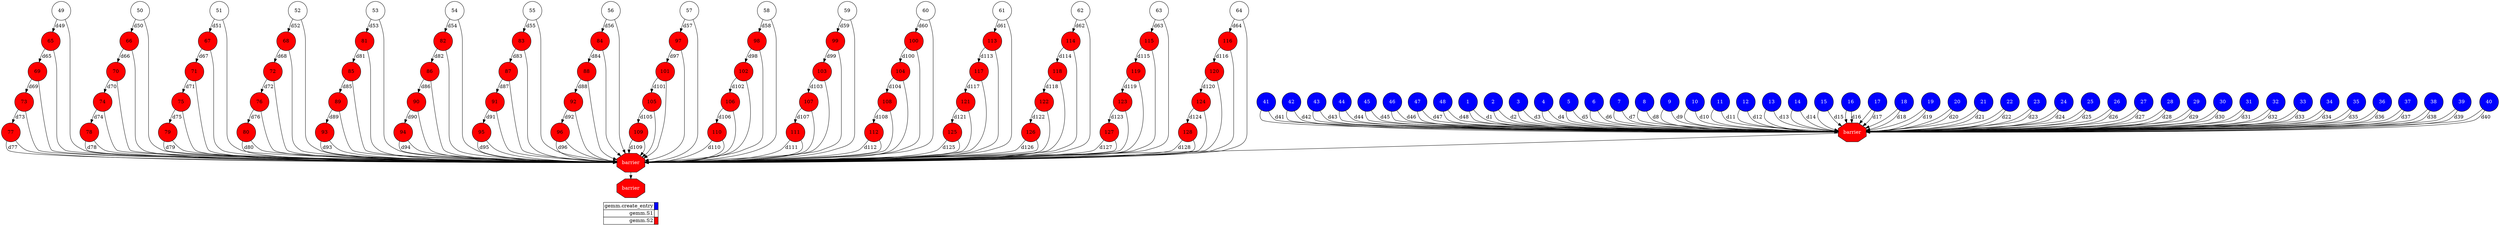digraph {
  rankdir=TB;
  labeljust="l";
  subgraph dependence_graph {
    ranksep=0.20;
    node[height=0.75];

1[shape=circle, style=filled fillcolor="#0000ff" fontcolor="#ffffff"];
2[shape=circle, style=filled fillcolor="#0000ff" fontcolor="#ffffff"];
3[shape=circle, style=filled fillcolor="#0000ff" fontcolor="#ffffff"];
4[shape=circle, style=filled fillcolor="#0000ff" fontcolor="#ffffff"];
5[shape=circle, style=filled fillcolor="#0000ff" fontcolor="#ffffff"];
6[shape=circle, style=filled fillcolor="#0000ff" fontcolor="#ffffff"];
7[shape=circle, style=filled fillcolor="#0000ff" fontcolor="#ffffff"];
8[shape=circle, style=filled fillcolor="#0000ff" fontcolor="#ffffff"];
9[shape=circle, style=filled fillcolor="#0000ff" fontcolor="#ffffff"];
10[shape=circle, style=filled fillcolor="#0000ff" fontcolor="#ffffff"];
11[shape=circle, style=filled fillcolor="#0000ff" fontcolor="#ffffff"];
12[shape=circle, style=filled fillcolor="#0000ff" fontcolor="#ffffff"];
13[shape=circle, style=filled fillcolor="#0000ff" fontcolor="#ffffff"];
14[shape=circle, style=filled fillcolor="#0000ff" fontcolor="#ffffff"];
15[shape=circle, style=filled fillcolor="#0000ff" fontcolor="#ffffff"];
16[shape=circle, style=filled fillcolor="#0000ff" fontcolor="#ffffff"];
17[shape=circle, style=filled fillcolor="#0000ff" fontcolor="#ffffff"];
18[shape=circle, style=filled fillcolor="#0000ff" fontcolor="#ffffff"];
19[shape=circle, style=filled fillcolor="#0000ff" fontcolor="#ffffff"];
20[shape=circle, style=filled fillcolor="#0000ff" fontcolor="#ffffff"];
21[shape=circle, style=filled fillcolor="#0000ff" fontcolor="#ffffff"];
22[shape=circle, style=filled fillcolor="#0000ff" fontcolor="#ffffff"];
23[shape=circle, style=filled fillcolor="#0000ff" fontcolor="#ffffff"];
24[shape=circle, style=filled fillcolor="#0000ff" fontcolor="#ffffff"];
25[shape=circle, style=filled fillcolor="#0000ff" fontcolor="#ffffff"];
26[shape=circle, style=filled fillcolor="#0000ff" fontcolor="#ffffff"];
27[shape=circle, style=filled fillcolor="#0000ff" fontcolor="#ffffff"];
28[shape=circle, style=filled fillcolor="#0000ff" fontcolor="#ffffff"];
29[shape=circle, style=filled fillcolor="#0000ff" fontcolor="#ffffff"];
30[shape=circle, style=filled fillcolor="#0000ff" fontcolor="#ffffff"];
31[shape=circle, style=filled fillcolor="#0000ff" fontcolor="#ffffff"];
32[shape=circle, style=filled fillcolor="#0000ff" fontcolor="#ffffff"];
33[shape=circle, style=filled fillcolor="#0000ff" fontcolor="#ffffff"];
34[shape=circle, style=filled fillcolor="#0000ff" fontcolor="#ffffff"];
35[shape=circle, style=filled fillcolor="#0000ff" fontcolor="#ffffff"];
36[shape=circle, style=filled fillcolor="#0000ff" fontcolor="#ffffff"];
37[shape=circle, style=filled fillcolor="#0000ff" fontcolor="#ffffff"];
38[shape=circle, style=filled fillcolor="#0000ff" fontcolor="#ffffff"];
39[shape=circle, style=filled fillcolor="#0000ff" fontcolor="#ffffff"];
40[shape=circle, style=filled fillcolor="#0000ff" fontcolor="#ffffff"];
41[shape=circle, style=filled fillcolor="#0000ff" fontcolor="#ffffff"];
42[shape=circle, style=filled fillcolor="#0000ff" fontcolor="#ffffff"];
43[shape=circle, style=filled fillcolor="#0000ff" fontcolor="#ffffff"];
44[shape=circle, style=filled fillcolor="#0000ff" fontcolor="#ffffff"];
45[shape=circle, style=filled fillcolor="#0000ff" fontcolor="#ffffff"];
46[shape=circle, style=filled fillcolor="#0000ff" fontcolor="#ffffff"];
47[shape=circle, style=filled fillcolor="#0000ff" fontcolor="#ffffff"];
48[shape=circle, style=filled fillcolor="#0000ff" fontcolor="#ffffff"];
Synchro1[label="barrier", shape=octagon, style=filled fillcolor="#ff0000" fontcolor="#FFFFFF"];
37 -> Synchro1;
2 -> Synchro1;
30 -> Synchro1;
34 -> Synchro1;
22 -> Synchro1;
35 -> Synchro1;
26 -> Synchro1;
27 -> Synchro1;
20 -> Synchro1;
21 -> Synchro1;
43 -> Synchro1;
14 -> Synchro1;
13 -> Synchro1;
44 -> Synchro1;
9 -> Synchro1;
41 -> Synchro1;
5 -> Synchro1;
24 -> Synchro1;
48 -> Synchro1;
6 -> Synchro1;
19 -> Synchro1;
3 -> Synchro1;
32 -> Synchro1;
38 -> Synchro1;
7 -> Synchro1;
25 -> Synchro1;
17 -> Synchro1;
18 -> Synchro1;
8 -> Synchro1;
4 -> Synchro1;
33 -> Synchro1;
45 -> Synchro1;
28 -> Synchro1;
16 -> Synchro1;
1 -> Synchro1;
36 -> Synchro1;
40 -> Synchro1;
31 -> Synchro1;
11 -> Synchro1;
23 -> Synchro1;
39 -> Synchro1;
29 -> Synchro1;
12 -> Synchro1;
42 -> Synchro1;
46 -> Synchro1;
15 -> Synchro1;
10 -> Synchro1;
47 -> Synchro1;
1 -> Synchro1[ label="d1" ];
2 -> Synchro1[ label="d2" ];
3 -> Synchro1[ label="d3" ];
4 -> Synchro1[ label="d4" ];
5 -> Synchro1[ label="d5" ];
6 -> Synchro1[ label="d6" ];
7 -> Synchro1[ label="d7" ];
8 -> Synchro1[ label="d8" ];
9 -> Synchro1[ label="d9" ];
10 -> Synchro1[ label="d10" ];
11 -> Synchro1[ label="d11" ];
12 -> Synchro1[ label="d12" ];
13 -> Synchro1[ label="d13" ];
14 -> Synchro1[ label="d14" ];
15 -> Synchro1[ label="d15" ];
16 -> Synchro1[ label="d16" ];
17 -> Synchro1[ label="d17" ];
18 -> Synchro1[ label="d18" ];
19 -> Synchro1[ label="d19" ];
20 -> Synchro1[ label="d20" ];
21 -> Synchro1[ label="d21" ];
22 -> Synchro1[ label="d22" ];
23 -> Synchro1[ label="d23" ];
24 -> Synchro1[ label="d24" ];
25 -> Synchro1[ label="d25" ];
26 -> Synchro1[ label="d26" ];
27 -> Synchro1[ label="d27" ];
28 -> Synchro1[ label="d28" ];
29 -> Synchro1[ label="d29" ];
30 -> Synchro1[ label="d30" ];
31 -> Synchro1[ label="d31" ];
32 -> Synchro1[ label="d32" ];
33 -> Synchro1[ label="d33" ];
34 -> Synchro1[ label="d34" ];
35 -> Synchro1[ label="d35" ];
36 -> Synchro1[ label="d36" ];
37 -> Synchro1[ label="d37" ];
38 -> Synchro1[ label="d38" ];
39 -> Synchro1[ label="d39" ];
40 -> Synchro1[ label="d40" ];
41 -> Synchro1[ label="d41" ];
42 -> Synchro1[ label="d42" ];
43 -> Synchro1[ label="d43" ];
44 -> Synchro1[ label="d44" ];
45 -> Synchro1[ label="d45" ];
46 -> Synchro1[ label="d46" ];
47 -> Synchro1[ label="d47" ];
48 -> Synchro1[ label="d48" ];
49[shape=circle, style=filled fillcolor="#ffffff" fontcolor="#000000"];
50[shape=circle, style=filled fillcolor="#ffffff" fontcolor="#000000"];
51[shape=circle, style=filled fillcolor="#ffffff" fontcolor="#000000"];
52[shape=circle, style=filled fillcolor="#ffffff" fontcolor="#000000"];
53[shape=circle, style=filled fillcolor="#ffffff" fontcolor="#000000"];
54[shape=circle, style=filled fillcolor="#ffffff" fontcolor="#000000"];
55[shape=circle, style=filled fillcolor="#ffffff" fontcolor="#000000"];
56[shape=circle, style=filled fillcolor="#ffffff" fontcolor="#000000"];
57[shape=circle, style=filled fillcolor="#ffffff" fontcolor="#000000"];
58[shape=circle, style=filled fillcolor="#ffffff" fontcolor="#000000"];
59[shape=circle, style=filled fillcolor="#ffffff" fontcolor="#000000"];
60[shape=circle, style=filled fillcolor="#ffffff" fontcolor="#000000"];
61[shape=circle, style=filled fillcolor="#ffffff" fontcolor="#000000"];
62[shape=circle, style=filled fillcolor="#ffffff" fontcolor="#000000"];
63[shape=circle, style=filled fillcolor="#ffffff" fontcolor="#000000"];
64[shape=circle, style=filled fillcolor="#ffffff" fontcolor="#000000"];
65[shape=circle, style=filled fillcolor="#ff0000" fontcolor="#000000"];
49 -> 65[ label="d49" ];
66[shape=circle, style=filled fillcolor="#ff0000" fontcolor="#000000"];
50 -> 66[ label="d50" ];
67[shape=circle, style=filled fillcolor="#ff0000" fontcolor="#000000"];
51 -> 67[ label="d51" ];
68[shape=circle, style=filled fillcolor="#ff0000" fontcolor="#000000"];
52 -> 68[ label="d52" ];
69[shape=circle, style=filled fillcolor="#ff0000" fontcolor="#000000"];
65 -> 69[ label="d65" ];
70[shape=circle, style=filled fillcolor="#ff0000" fontcolor="#000000"];
66 -> 70[ label="d66" ];
71[shape=circle, style=filled fillcolor="#ff0000" fontcolor="#000000"];
67 -> 71[ label="d67" ];
72[shape=circle, style=filled fillcolor="#ff0000" fontcolor="#000000"];
68 -> 72[ label="d68" ];
73[shape=circle, style=filled fillcolor="#ff0000" fontcolor="#000000"];
69 -> 73[ label="d69" ];
74[shape=circle, style=filled fillcolor="#ff0000" fontcolor="#000000"];
70 -> 74[ label="d70" ];
75[shape=circle, style=filled fillcolor="#ff0000" fontcolor="#000000"];
71 -> 75[ label="d71" ];
76[shape=circle, style=filled fillcolor="#ff0000" fontcolor="#000000"];
72 -> 76[ label="d72" ];
77[shape=circle, style=filled fillcolor="#ff0000" fontcolor="#000000"];
73 -> 77[ label="d73" ];
78[shape=circle, style=filled fillcolor="#ff0000" fontcolor="#000000"];
74 -> 78[ label="d74" ];
79[shape=circle, style=filled fillcolor="#ff0000" fontcolor="#000000"];
75 -> 79[ label="d75" ];
80[shape=circle, style=filled fillcolor="#ff0000" fontcolor="#000000"];
76 -> 80[ label="d76" ];
81[shape=circle, style=filled fillcolor="#ff0000" fontcolor="#000000"];
53 -> 81[ label="d53" ];
82[shape=circle, style=filled fillcolor="#ff0000" fontcolor="#000000"];
54 -> 82[ label="d54" ];
83[shape=circle, style=filled fillcolor="#ff0000" fontcolor="#000000"];
55 -> 83[ label="d55" ];
84[shape=circle, style=filled fillcolor="#ff0000" fontcolor="#000000"];
56 -> 84[ label="d56" ];
85[shape=circle, style=filled fillcolor="#ff0000" fontcolor="#000000"];
81 -> 85[ label="d81" ];
86[shape=circle, style=filled fillcolor="#ff0000" fontcolor="#000000"];
82 -> 86[ label="d82" ];
87[shape=circle, style=filled fillcolor="#ff0000" fontcolor="#000000"];
83 -> 87[ label="d83" ];
88[shape=circle, style=filled fillcolor="#ff0000" fontcolor="#000000"];
84 -> 88[ label="d84" ];
89[shape=circle, style=filled fillcolor="#ff0000" fontcolor="#000000"];
85 -> 89[ label="d85" ];
90[shape=circle, style=filled fillcolor="#ff0000" fontcolor="#000000"];
86 -> 90[ label="d86" ];
91[shape=circle, style=filled fillcolor="#ff0000" fontcolor="#000000"];
87 -> 91[ label="d87" ];
92[shape=circle, style=filled fillcolor="#ff0000" fontcolor="#000000"];
88 -> 92[ label="d88" ];
93[shape=circle, style=filled fillcolor="#ff0000" fontcolor="#000000"];
89 -> 93[ label="d89" ];
94[shape=circle, style=filled fillcolor="#ff0000" fontcolor="#000000"];
90 -> 94[ label="d90" ];
95[shape=circle, style=filled fillcolor="#ff0000" fontcolor="#000000"];
91 -> 95[ label="d91" ];
96[shape=circle, style=filled fillcolor="#ff0000" fontcolor="#000000"];
92 -> 96[ label="d92" ];
97[shape=circle, style=filled fillcolor="#ff0000" fontcolor="#000000"];
57 -> 97[ label="d57" ];
98[shape=circle, style=filled fillcolor="#ff0000" fontcolor="#000000"];
58 -> 98[ label="d58" ];
99[shape=circle, style=filled fillcolor="#ff0000" fontcolor="#000000"];
59 -> 99[ label="d59" ];
100[shape=circle, style=filled fillcolor="#ff0000" fontcolor="#000000"];
60 -> 100[ label="d60" ];
101[shape=circle, style=filled fillcolor="#ff0000" fontcolor="#000000"];
97 -> 101[ label="d97" ];
102[shape=circle, style=filled fillcolor="#ff0000" fontcolor="#000000"];
98 -> 102[ label="d98" ];
103[shape=circle, style=filled fillcolor="#ff0000" fontcolor="#000000"];
99 -> 103[ label="d99" ];
104[shape=circle, style=filled fillcolor="#ff0000" fontcolor="#000000"];
100 -> 104[ label="d100" ];
105[shape=circle, style=filled fillcolor="#ff0000" fontcolor="#000000"];
101 -> 105[ label="d101" ];
106[shape=circle, style=filled fillcolor="#ff0000" fontcolor="#000000"];
102 -> 106[ label="d102" ];
107[shape=circle, style=filled fillcolor="#ff0000" fontcolor="#000000"];
103 -> 107[ label="d103" ];
108[shape=circle, style=filled fillcolor="#ff0000" fontcolor="#000000"];
104 -> 108[ label="d104" ];
109[shape=circle, style=filled fillcolor="#ff0000" fontcolor="#000000"];
105 -> 109[ label="d105" ];
110[shape=circle, style=filled fillcolor="#ff0000" fontcolor="#000000"];
106 -> 110[ label="d106" ];
111[shape=circle, style=filled fillcolor="#ff0000" fontcolor="#000000"];
107 -> 111[ label="d107" ];
112[shape=circle, style=filled fillcolor="#ff0000" fontcolor="#000000"];
108 -> 112[ label="d108" ];
113[shape=circle, style=filled fillcolor="#ff0000" fontcolor="#000000"];
61 -> 113[ label="d61" ];
114[shape=circle, style=filled fillcolor="#ff0000" fontcolor="#000000"];
62 -> 114[ label="d62" ];
115[shape=circle, style=filled fillcolor="#ff0000" fontcolor="#000000"];
63 -> 115[ label="d63" ];
116[shape=circle, style=filled fillcolor="#ff0000" fontcolor="#000000"];
64 -> 116[ label="d64" ];
117[shape=circle, style=filled fillcolor="#ff0000" fontcolor="#000000"];
113 -> 117[ label="d113" ];
118[shape=circle, style=filled fillcolor="#ff0000" fontcolor="#000000"];
114 -> 118[ label="d114" ];
119[shape=circle, style=filled fillcolor="#ff0000" fontcolor="#000000"];
115 -> 119[ label="d115" ];
120[shape=circle, style=filled fillcolor="#ff0000" fontcolor="#000000"];
116 -> 120[ label="d116" ];
121[shape=circle, style=filled fillcolor="#ff0000" fontcolor="#000000"];
117 -> 121[ label="d117" ];
122[shape=circle, style=filled fillcolor="#ff0000" fontcolor="#000000"];
118 -> 122[ label="d118" ];
123[shape=circle, style=filled fillcolor="#ff0000" fontcolor="#000000"];
119 -> 123[ label="d119" ];
124[shape=circle, style=filled fillcolor="#ff0000" fontcolor="#000000"];
120 -> 124[ label="d120" ];
125[shape=circle, style=filled fillcolor="#ff0000" fontcolor="#000000"];
121 -> 125[ label="d121" ];
126[shape=circle, style=filled fillcolor="#ff0000" fontcolor="#000000"];
122 -> 126[ label="d122" ];
127[shape=circle, style=filled fillcolor="#ff0000" fontcolor="#000000"];
123 -> 127[ label="d123" ];
128[shape=circle, style=filled fillcolor="#ff0000" fontcolor="#000000"];
124 -> 128[ label="d124" ];
Synchro2[label="barrier", shape=octagon, style=filled fillcolor="#ff0000" fontcolor="#FFFFFF"];
Synchro1 -> Synchro2;
121 -> Synchro2;
124 -> Synchro2;
62 -> Synchro2;
87 -> Synchro2;
73 -> Synchro2;
115 -> Synchro2;
50 -> Synchro2;
107 -> Synchro2;
103 -> Synchro2;
114 -> Synchro2;
53 -> Synchro2;
91 -> Synchro2;
84 -> Synchro2;
94 -> Synchro2;
98 -> Synchro2;
96 -> Synchro2;
126 -> Synchro2;
81 -> Synchro2;
104 -> Synchro2;
117 -> Synchro2;
112 -> Synchro2;
110 -> Synchro2;
92 -> Synchro2;
102 -> Synchro2;
97 -> Synchro2;
127 -> Synchro2;
106 -> Synchro2;
63 -> Synchro2;
70 -> Synchro2;
116 -> Synchro2;
66 -> Synchro2;
83 -> Synchro2;
123 -> Synchro2;
76 -> Synchro2;
80 -> Synchro2;
74 -> Synchro2;
109 -> Synchro2;
55 -> Synchro2;
60 -> Synchro2;
78 -> Synchro2;
118 -> Synchro2;
69 -> Synchro2;
56 -> Synchro2;
99 -> Synchro2;
58 -> Synchro2;
68 -> Synchro2;
54 -> Synchro2;
113 -> Synchro2;
85 -> Synchro2;
111 -> Synchro2;
67 -> Synchro2;
125 -> Synchro2;
77 -> Synchro2;
79 -> Synchro2;
100 -> Synchro2;
49 -> Synchro2;
89 -> Synchro2;
61 -> Synchro2;
82 -> Synchro2;
119 -> Synchro2;
120 -> Synchro2;
95 -> Synchro2;
71 -> Synchro2;
128 -> Synchro2;
64 -> Synchro2;
122 -> Synchro2;
93 -> Synchro2;
105 -> Synchro2;
101 -> Synchro2;
57 -> Synchro2;
108 -> Synchro2;
86 -> Synchro2;
59 -> Synchro2;
65 -> Synchro2;
88 -> Synchro2;
75 -> Synchro2;
90 -> Synchro2;
72 -> Synchro2;
52 -> Synchro2;
51 -> Synchro2;
77 -> Synchro2[ label="d77" ];
93 -> Synchro2[ label="d93" ];
109 -> Synchro2[ label="d109" ];
125 -> Synchro2[ label="d125" ];
78 -> Synchro2[ label="d78" ];
94 -> Synchro2[ label="d94" ];
110 -> Synchro2[ label="d110" ];
126 -> Synchro2[ label="d126" ];
79 -> Synchro2[ label="d79" ];
95 -> Synchro2[ label="d95" ];
111 -> Synchro2[ label="d111" ];
127 -> Synchro2[ label="d127" ];
80 -> Synchro2[ label="d80" ];
96 -> Synchro2[ label="d96" ];
112 -> Synchro2[ label="d112" ];
128 -> Synchro2[ label="d128" ];
Synchro3[label="barrier", shape=octagon, style=filled fillcolor="#ff0000" fontcolor="#FFFFFF"];
Synchro2 -> Synchro3;  }
  subgraph legend {
    rank=sink;
    node [shape=plaintext, height=0.75];
    ranksep=0.20;
    label = "Legend";
    key [label=<
      <table border="0" cellpadding="2" cellspacing="0" cellborder="1">
<tr>
<td align="right">gemm.create_entry</td>
<td bgcolor="#0000ff">&nbsp;</td>
</tr>
<tr>
<td align="right">gemm.S1</td>
<td bgcolor="#ffffff">&nbsp;</td>
</tr>
<tr>
<td align="right">gemm.S2</td>
<td bgcolor="#ff0000">&nbsp;</td>
</tr>
      </table>
    >]
  }
}
